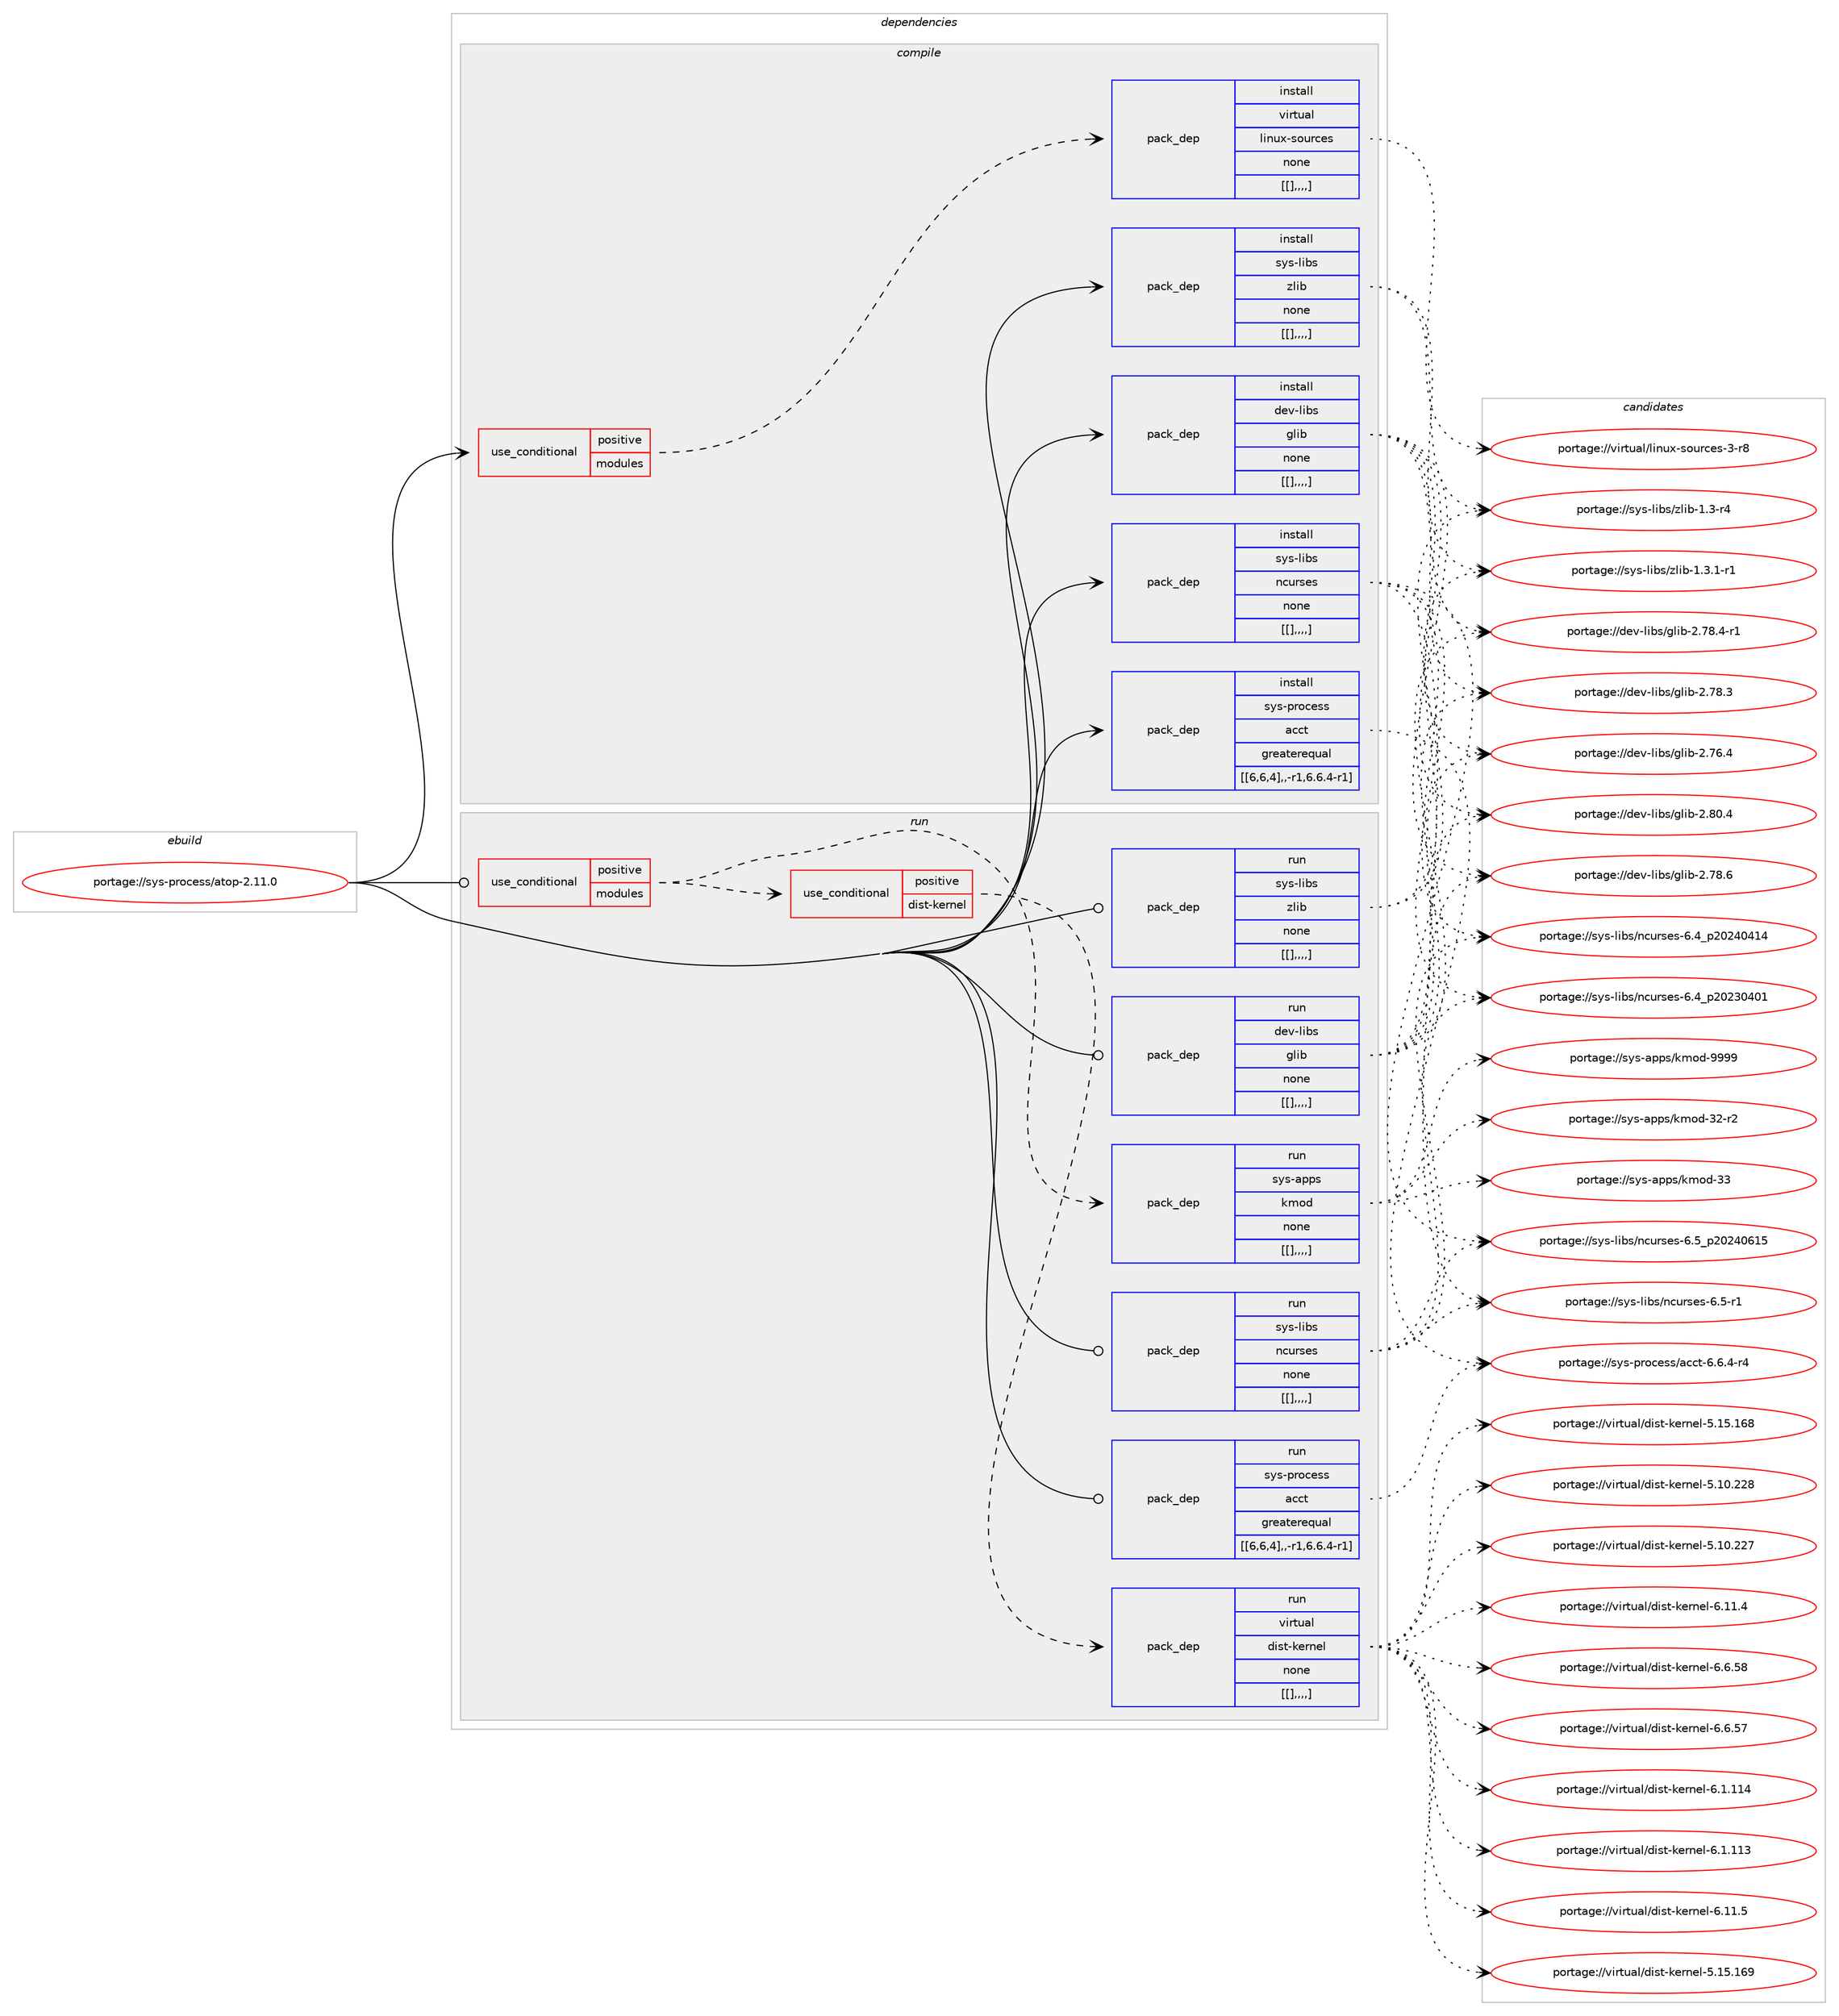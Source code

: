 digraph prolog {

# *************
# Graph options
# *************

newrank=true;
concentrate=true;
compound=true;
graph [rankdir=LR,fontname=Helvetica,fontsize=10,ranksep=1.5];#, ranksep=2.5, nodesep=0.2];
edge  [arrowhead=vee];
node  [fontname=Helvetica,fontsize=10];

# **********
# The ebuild
# **********

subgraph cluster_leftcol {
color=gray;
label=<<i>ebuild</i>>;
id [label="portage://sys-process/atop-2.11.0", color=red, width=4, href="../sys-process/atop-2.11.0.svg"];
}

# ****************
# The dependencies
# ****************

subgraph cluster_midcol {
color=gray;
label=<<i>dependencies</i>>;
subgraph cluster_compile {
fillcolor="#eeeeee";
style=filled;
label=<<i>compile</i>>;
subgraph cond125317 {
dependency467104 [label=<<TABLE BORDER="0" CELLBORDER="1" CELLSPACING="0" CELLPADDING="4"><TR><TD ROWSPAN="3" CELLPADDING="10">use_conditional</TD></TR><TR><TD>positive</TD></TR><TR><TD>modules</TD></TR></TABLE>>, shape=none, color=red];
subgraph pack338523 {
dependency467153 [label=<<TABLE BORDER="0" CELLBORDER="1" CELLSPACING="0" CELLPADDING="4" WIDTH="220"><TR><TD ROWSPAN="6" CELLPADDING="30">pack_dep</TD></TR><TR><TD WIDTH="110">install</TD></TR><TR><TD>virtual</TD></TR><TR><TD>linux-sources</TD></TR><TR><TD>none</TD></TR><TR><TD>[[],,,,]</TD></TR></TABLE>>, shape=none, color=blue];
}
dependency467104:e -> dependency467153:w [weight=20,style="dashed",arrowhead="vee"];
}
id:e -> dependency467104:w [weight=20,style="solid",arrowhead="vee"];
subgraph pack338555 {
dependency467234 [label=<<TABLE BORDER="0" CELLBORDER="1" CELLSPACING="0" CELLPADDING="4" WIDTH="220"><TR><TD ROWSPAN="6" CELLPADDING="30">pack_dep</TD></TR><TR><TD WIDTH="110">install</TD></TR><TR><TD>dev-libs</TD></TR><TR><TD>glib</TD></TR><TR><TD>none</TD></TR><TR><TD>[[],,,,]</TD></TR></TABLE>>, shape=none, color=blue];
}
id:e -> dependency467234:w [weight=20,style="solid",arrowhead="vee"];
subgraph pack338601 {
dependency467255 [label=<<TABLE BORDER="0" CELLBORDER="1" CELLSPACING="0" CELLPADDING="4" WIDTH="220"><TR><TD ROWSPAN="6" CELLPADDING="30">pack_dep</TD></TR><TR><TD WIDTH="110">install</TD></TR><TR><TD>sys-libs</TD></TR><TR><TD>ncurses</TD></TR><TR><TD>none</TD></TR><TR><TD>[[],,,,]</TD></TR></TABLE>>, shape=none, color=blue];
}
id:e -> dependency467255:w [weight=20,style="solid",arrowhead="vee"];
subgraph pack338614 {
dependency467259 [label=<<TABLE BORDER="0" CELLBORDER="1" CELLSPACING="0" CELLPADDING="4" WIDTH="220"><TR><TD ROWSPAN="6" CELLPADDING="30">pack_dep</TD></TR><TR><TD WIDTH="110">install</TD></TR><TR><TD>sys-libs</TD></TR><TR><TD>zlib</TD></TR><TR><TD>none</TD></TR><TR><TD>[[],,,,]</TD></TR></TABLE>>, shape=none, color=blue];
}
id:e -> dependency467259:w [weight=20,style="solid",arrowhead="vee"];
subgraph pack338618 {
dependency467291 [label=<<TABLE BORDER="0" CELLBORDER="1" CELLSPACING="0" CELLPADDING="4" WIDTH="220"><TR><TD ROWSPAN="6" CELLPADDING="30">pack_dep</TD></TR><TR><TD WIDTH="110">install</TD></TR><TR><TD>sys-process</TD></TR><TR><TD>acct</TD></TR><TR><TD>greaterequal</TD></TR><TR><TD>[[6,6,4],,-r1,6.6.4-r1]</TD></TR></TABLE>>, shape=none, color=blue];
}
id:e -> dependency467291:w [weight=20,style="solid",arrowhead="vee"];
}
subgraph cluster_compileandrun {
fillcolor="#eeeeee";
style=filled;
label=<<i>compile and run</i>>;
}
subgraph cluster_run {
fillcolor="#eeeeee";
style=filled;
label=<<i>run</i>>;
subgraph cond125384 {
dependency467298 [label=<<TABLE BORDER="0" CELLBORDER="1" CELLSPACING="0" CELLPADDING="4"><TR><TD ROWSPAN="3" CELLPADDING="10">use_conditional</TD></TR><TR><TD>positive</TD></TR><TR><TD>modules</TD></TR></TABLE>>, shape=none, color=red];
subgraph pack338651 {
dependency467341 [label=<<TABLE BORDER="0" CELLBORDER="1" CELLSPACING="0" CELLPADDING="4" WIDTH="220"><TR><TD ROWSPAN="6" CELLPADDING="30">pack_dep</TD></TR><TR><TD WIDTH="110">run</TD></TR><TR><TD>sys-apps</TD></TR><TR><TD>kmod</TD></TR><TR><TD>none</TD></TR><TR><TD>[[],,,,]</TD></TR></TABLE>>, shape=none, color=blue];
}
dependency467298:e -> dependency467341:w [weight=20,style="dashed",arrowhead="vee"];
subgraph cond125406 {
dependency467346 [label=<<TABLE BORDER="0" CELLBORDER="1" CELLSPACING="0" CELLPADDING="4"><TR><TD ROWSPAN="3" CELLPADDING="10">use_conditional</TD></TR><TR><TD>positive</TD></TR><TR><TD>dist-kernel</TD></TR></TABLE>>, shape=none, color=red];
subgraph pack338697 {
dependency467398 [label=<<TABLE BORDER="0" CELLBORDER="1" CELLSPACING="0" CELLPADDING="4" WIDTH="220"><TR><TD ROWSPAN="6" CELLPADDING="30">pack_dep</TD></TR><TR><TD WIDTH="110">run</TD></TR><TR><TD>virtual</TD></TR><TR><TD>dist-kernel</TD></TR><TR><TD>none</TD></TR><TR><TD>[[],,,,]</TD></TR></TABLE>>, shape=none, color=blue];
}
dependency467346:e -> dependency467398:w [weight=20,style="dashed",arrowhead="vee"];
}
dependency467298:e -> dependency467346:w [weight=20,style="dashed",arrowhead="vee"];
}
id:e -> dependency467298:w [weight=20,style="solid",arrowhead="odot"];
subgraph pack338723 {
dependency467428 [label=<<TABLE BORDER="0" CELLBORDER="1" CELLSPACING="0" CELLPADDING="4" WIDTH="220"><TR><TD ROWSPAN="6" CELLPADDING="30">pack_dep</TD></TR><TR><TD WIDTH="110">run</TD></TR><TR><TD>dev-libs</TD></TR><TR><TD>glib</TD></TR><TR><TD>none</TD></TR><TR><TD>[[],,,,]</TD></TR></TABLE>>, shape=none, color=blue];
}
id:e -> dependency467428:w [weight=20,style="solid",arrowhead="odot"];
subgraph pack338761 {
dependency467481 [label=<<TABLE BORDER="0" CELLBORDER="1" CELLSPACING="0" CELLPADDING="4" WIDTH="220"><TR><TD ROWSPAN="6" CELLPADDING="30">pack_dep</TD></TR><TR><TD WIDTH="110">run</TD></TR><TR><TD>sys-libs</TD></TR><TR><TD>ncurses</TD></TR><TR><TD>none</TD></TR><TR><TD>[[],,,,]</TD></TR></TABLE>>, shape=none, color=blue];
}
id:e -> dependency467481:w [weight=20,style="solid",arrowhead="odot"];
subgraph pack338763 {
dependency467504 [label=<<TABLE BORDER="0" CELLBORDER="1" CELLSPACING="0" CELLPADDING="4" WIDTH="220"><TR><TD ROWSPAN="6" CELLPADDING="30">pack_dep</TD></TR><TR><TD WIDTH="110">run</TD></TR><TR><TD>sys-libs</TD></TR><TR><TD>zlib</TD></TR><TR><TD>none</TD></TR><TR><TD>[[],,,,]</TD></TR></TABLE>>, shape=none, color=blue];
}
id:e -> dependency467504:w [weight=20,style="solid",arrowhead="odot"];
subgraph pack338792 {
dependency467544 [label=<<TABLE BORDER="0" CELLBORDER="1" CELLSPACING="0" CELLPADDING="4" WIDTH="220"><TR><TD ROWSPAN="6" CELLPADDING="30">pack_dep</TD></TR><TR><TD WIDTH="110">run</TD></TR><TR><TD>sys-process</TD></TR><TR><TD>acct</TD></TR><TR><TD>greaterequal</TD></TR><TR><TD>[[6,6,4],,-r1,6.6.4-r1]</TD></TR></TABLE>>, shape=none, color=blue];
}
id:e -> dependency467544:w [weight=20,style="solid",arrowhead="odot"];
}
}

# **************
# The candidates
# **************

subgraph cluster_choices {
rank=same;
color=gray;
label=<<i>candidates</i>>;

subgraph choice338434 {
color=black;
nodesep=1;
choice1181051141161179710847108105110117120451151111171149910111545514511456 [label="portage://virtual/linux-sources-3-r8", color=red, width=4,href="../virtual/linux-sources-3-r8.svg"];
dependency467153:e -> choice1181051141161179710847108105110117120451151111171149910111545514511456:w [style=dotted,weight="100"];
}
subgraph choice338455 {
color=black;
nodesep=1;
choice1001011184510810598115471031081059845504656484652 [label="portage://dev-libs/glib-2.80.4", color=red, width=4,href="../dev-libs/glib-2.80.4.svg"];
choice1001011184510810598115471031081059845504655564654 [label="portage://dev-libs/glib-2.78.6", color=red, width=4,href="../dev-libs/glib-2.78.6.svg"];
choice10010111845108105981154710310810598455046555646524511449 [label="portage://dev-libs/glib-2.78.4-r1", color=red, width=4,href="../dev-libs/glib-2.78.4-r1.svg"];
choice1001011184510810598115471031081059845504655564651 [label="portage://dev-libs/glib-2.78.3", color=red, width=4,href="../dev-libs/glib-2.78.3.svg"];
choice1001011184510810598115471031081059845504655544652 [label="portage://dev-libs/glib-2.76.4", color=red, width=4,href="../dev-libs/glib-2.76.4.svg"];
dependency467234:e -> choice1001011184510810598115471031081059845504656484652:w [style=dotted,weight="100"];
dependency467234:e -> choice1001011184510810598115471031081059845504655564654:w [style=dotted,weight="100"];
dependency467234:e -> choice10010111845108105981154710310810598455046555646524511449:w [style=dotted,weight="100"];
dependency467234:e -> choice1001011184510810598115471031081059845504655564651:w [style=dotted,weight="100"];
dependency467234:e -> choice1001011184510810598115471031081059845504655544652:w [style=dotted,weight="100"];
}
subgraph choice338473 {
color=black;
nodesep=1;
choice1151211154510810598115471109911711411510111545544653951125048505248544953 [label="portage://sys-libs/ncurses-6.5_p20240615", color=red, width=4,href="../sys-libs/ncurses-6.5_p20240615.svg"];
choice11512111545108105981154711099117114115101115455446534511449 [label="portage://sys-libs/ncurses-6.5-r1", color=red, width=4,href="../sys-libs/ncurses-6.5-r1.svg"];
choice1151211154510810598115471109911711411510111545544652951125048505248524952 [label="portage://sys-libs/ncurses-6.4_p20240414", color=red, width=4,href="../sys-libs/ncurses-6.4_p20240414.svg"];
choice1151211154510810598115471109911711411510111545544652951125048505148524849 [label="portage://sys-libs/ncurses-6.4_p20230401", color=red, width=4,href="../sys-libs/ncurses-6.4_p20230401.svg"];
dependency467255:e -> choice1151211154510810598115471109911711411510111545544653951125048505248544953:w [style=dotted,weight="100"];
dependency467255:e -> choice11512111545108105981154711099117114115101115455446534511449:w [style=dotted,weight="100"];
dependency467255:e -> choice1151211154510810598115471109911711411510111545544652951125048505248524952:w [style=dotted,weight="100"];
dependency467255:e -> choice1151211154510810598115471109911711411510111545544652951125048505148524849:w [style=dotted,weight="100"];
}
subgraph choice338481 {
color=black;
nodesep=1;
choice115121115451081059811547122108105984549465146494511449 [label="portage://sys-libs/zlib-1.3.1-r1", color=red, width=4,href="../sys-libs/zlib-1.3.1-r1.svg"];
choice11512111545108105981154712210810598454946514511452 [label="portage://sys-libs/zlib-1.3-r4", color=red, width=4,href="../sys-libs/zlib-1.3-r4.svg"];
dependency467259:e -> choice115121115451081059811547122108105984549465146494511449:w [style=dotted,weight="100"];
dependency467259:e -> choice11512111545108105981154712210810598454946514511452:w [style=dotted,weight="100"];
}
subgraph choice338484 {
color=black;
nodesep=1;
choice1151211154511211411199101115115479799991164554465446524511452 [label="portage://sys-process/acct-6.6.4-r4", color=red, width=4,href="../sys-process/acct-6.6.4-r4.svg"];
dependency467291:e -> choice1151211154511211411199101115115479799991164554465446524511452:w [style=dotted,weight="100"];
}
subgraph choice338485 {
color=black;
nodesep=1;
choice1151211154597112112115471071091111004557575757 [label="portage://sys-apps/kmod-9999", color=red, width=4,href="../sys-apps/kmod-9999.svg"];
choice115121115459711211211547107109111100455151 [label="portage://sys-apps/kmod-33", color=red, width=4,href="../sys-apps/kmod-33.svg"];
choice1151211154597112112115471071091111004551504511450 [label="portage://sys-apps/kmod-32-r2", color=red, width=4,href="../sys-apps/kmod-32-r2.svg"];
dependency467341:e -> choice1151211154597112112115471071091111004557575757:w [style=dotted,weight="100"];
dependency467341:e -> choice115121115459711211211547107109111100455151:w [style=dotted,weight="100"];
dependency467341:e -> choice1151211154597112112115471071091111004551504511450:w [style=dotted,weight="100"];
}
subgraph choice338504 {
color=black;
nodesep=1;
choice11810511411611797108471001051151164510710111411010110845544649494653 [label="portage://virtual/dist-kernel-6.11.5", color=red, width=4,href="../virtual/dist-kernel-6.11.5.svg"];
choice11810511411611797108471001051151164510710111411010110845544649494652 [label="portage://virtual/dist-kernel-6.11.4", color=red, width=4,href="../virtual/dist-kernel-6.11.4.svg"];
choice11810511411611797108471001051151164510710111411010110845544654465356 [label="portage://virtual/dist-kernel-6.6.58", color=red, width=4,href="../virtual/dist-kernel-6.6.58.svg"];
choice11810511411611797108471001051151164510710111411010110845544654465355 [label="portage://virtual/dist-kernel-6.6.57", color=red, width=4,href="../virtual/dist-kernel-6.6.57.svg"];
choice1181051141161179710847100105115116451071011141101011084554464946494952 [label="portage://virtual/dist-kernel-6.1.114", color=red, width=4,href="../virtual/dist-kernel-6.1.114.svg"];
choice1181051141161179710847100105115116451071011141101011084554464946494951 [label="portage://virtual/dist-kernel-6.1.113", color=red, width=4,href="../virtual/dist-kernel-6.1.113.svg"];
choice118105114116117971084710010511511645107101114110101108455346495346495457 [label="portage://virtual/dist-kernel-5.15.169", color=red, width=4,href="../virtual/dist-kernel-5.15.169.svg"];
choice118105114116117971084710010511511645107101114110101108455346495346495456 [label="portage://virtual/dist-kernel-5.15.168", color=red, width=4,href="../virtual/dist-kernel-5.15.168.svg"];
choice118105114116117971084710010511511645107101114110101108455346494846505056 [label="portage://virtual/dist-kernel-5.10.228", color=red, width=4,href="../virtual/dist-kernel-5.10.228.svg"];
choice118105114116117971084710010511511645107101114110101108455346494846505055 [label="portage://virtual/dist-kernel-5.10.227", color=red, width=4,href="../virtual/dist-kernel-5.10.227.svg"];
dependency467398:e -> choice11810511411611797108471001051151164510710111411010110845544649494653:w [style=dotted,weight="100"];
dependency467398:e -> choice11810511411611797108471001051151164510710111411010110845544649494652:w [style=dotted,weight="100"];
dependency467398:e -> choice11810511411611797108471001051151164510710111411010110845544654465356:w [style=dotted,weight="100"];
dependency467398:e -> choice11810511411611797108471001051151164510710111411010110845544654465355:w [style=dotted,weight="100"];
dependency467398:e -> choice1181051141161179710847100105115116451071011141101011084554464946494952:w [style=dotted,weight="100"];
dependency467398:e -> choice1181051141161179710847100105115116451071011141101011084554464946494951:w [style=dotted,weight="100"];
dependency467398:e -> choice118105114116117971084710010511511645107101114110101108455346495346495457:w [style=dotted,weight="100"];
dependency467398:e -> choice118105114116117971084710010511511645107101114110101108455346495346495456:w [style=dotted,weight="100"];
dependency467398:e -> choice118105114116117971084710010511511645107101114110101108455346494846505056:w [style=dotted,weight="100"];
dependency467398:e -> choice118105114116117971084710010511511645107101114110101108455346494846505055:w [style=dotted,weight="100"];
}
subgraph choice338528 {
color=black;
nodesep=1;
choice1001011184510810598115471031081059845504656484652 [label="portage://dev-libs/glib-2.80.4", color=red, width=4,href="../dev-libs/glib-2.80.4.svg"];
choice1001011184510810598115471031081059845504655564654 [label="portage://dev-libs/glib-2.78.6", color=red, width=4,href="../dev-libs/glib-2.78.6.svg"];
choice10010111845108105981154710310810598455046555646524511449 [label="portage://dev-libs/glib-2.78.4-r1", color=red, width=4,href="../dev-libs/glib-2.78.4-r1.svg"];
choice1001011184510810598115471031081059845504655564651 [label="portage://dev-libs/glib-2.78.3", color=red, width=4,href="../dev-libs/glib-2.78.3.svg"];
choice1001011184510810598115471031081059845504655544652 [label="portage://dev-libs/glib-2.76.4", color=red, width=4,href="../dev-libs/glib-2.76.4.svg"];
dependency467428:e -> choice1001011184510810598115471031081059845504656484652:w [style=dotted,weight="100"];
dependency467428:e -> choice1001011184510810598115471031081059845504655564654:w [style=dotted,weight="100"];
dependency467428:e -> choice10010111845108105981154710310810598455046555646524511449:w [style=dotted,weight="100"];
dependency467428:e -> choice1001011184510810598115471031081059845504655564651:w [style=dotted,weight="100"];
dependency467428:e -> choice1001011184510810598115471031081059845504655544652:w [style=dotted,weight="100"];
}
subgraph choice338535 {
color=black;
nodesep=1;
choice1151211154510810598115471109911711411510111545544653951125048505248544953 [label="portage://sys-libs/ncurses-6.5_p20240615", color=red, width=4,href="../sys-libs/ncurses-6.5_p20240615.svg"];
choice11512111545108105981154711099117114115101115455446534511449 [label="portage://sys-libs/ncurses-6.5-r1", color=red, width=4,href="../sys-libs/ncurses-6.5-r1.svg"];
choice1151211154510810598115471109911711411510111545544652951125048505248524952 [label="portage://sys-libs/ncurses-6.4_p20240414", color=red, width=4,href="../sys-libs/ncurses-6.4_p20240414.svg"];
choice1151211154510810598115471109911711411510111545544652951125048505148524849 [label="portage://sys-libs/ncurses-6.4_p20230401", color=red, width=4,href="../sys-libs/ncurses-6.4_p20230401.svg"];
dependency467481:e -> choice1151211154510810598115471109911711411510111545544653951125048505248544953:w [style=dotted,weight="100"];
dependency467481:e -> choice11512111545108105981154711099117114115101115455446534511449:w [style=dotted,weight="100"];
dependency467481:e -> choice1151211154510810598115471109911711411510111545544652951125048505248524952:w [style=dotted,weight="100"];
dependency467481:e -> choice1151211154510810598115471109911711411510111545544652951125048505148524849:w [style=dotted,weight="100"];
}
subgraph choice338543 {
color=black;
nodesep=1;
choice115121115451081059811547122108105984549465146494511449 [label="portage://sys-libs/zlib-1.3.1-r1", color=red, width=4,href="../sys-libs/zlib-1.3.1-r1.svg"];
choice11512111545108105981154712210810598454946514511452 [label="portage://sys-libs/zlib-1.3-r4", color=red, width=4,href="../sys-libs/zlib-1.3-r4.svg"];
dependency467504:e -> choice115121115451081059811547122108105984549465146494511449:w [style=dotted,weight="100"];
dependency467504:e -> choice11512111545108105981154712210810598454946514511452:w [style=dotted,weight="100"];
}
subgraph choice338546 {
color=black;
nodesep=1;
choice1151211154511211411199101115115479799991164554465446524511452 [label="portage://sys-process/acct-6.6.4-r4", color=red, width=4,href="../sys-process/acct-6.6.4-r4.svg"];
dependency467544:e -> choice1151211154511211411199101115115479799991164554465446524511452:w [style=dotted,weight="100"];
}
}

}
